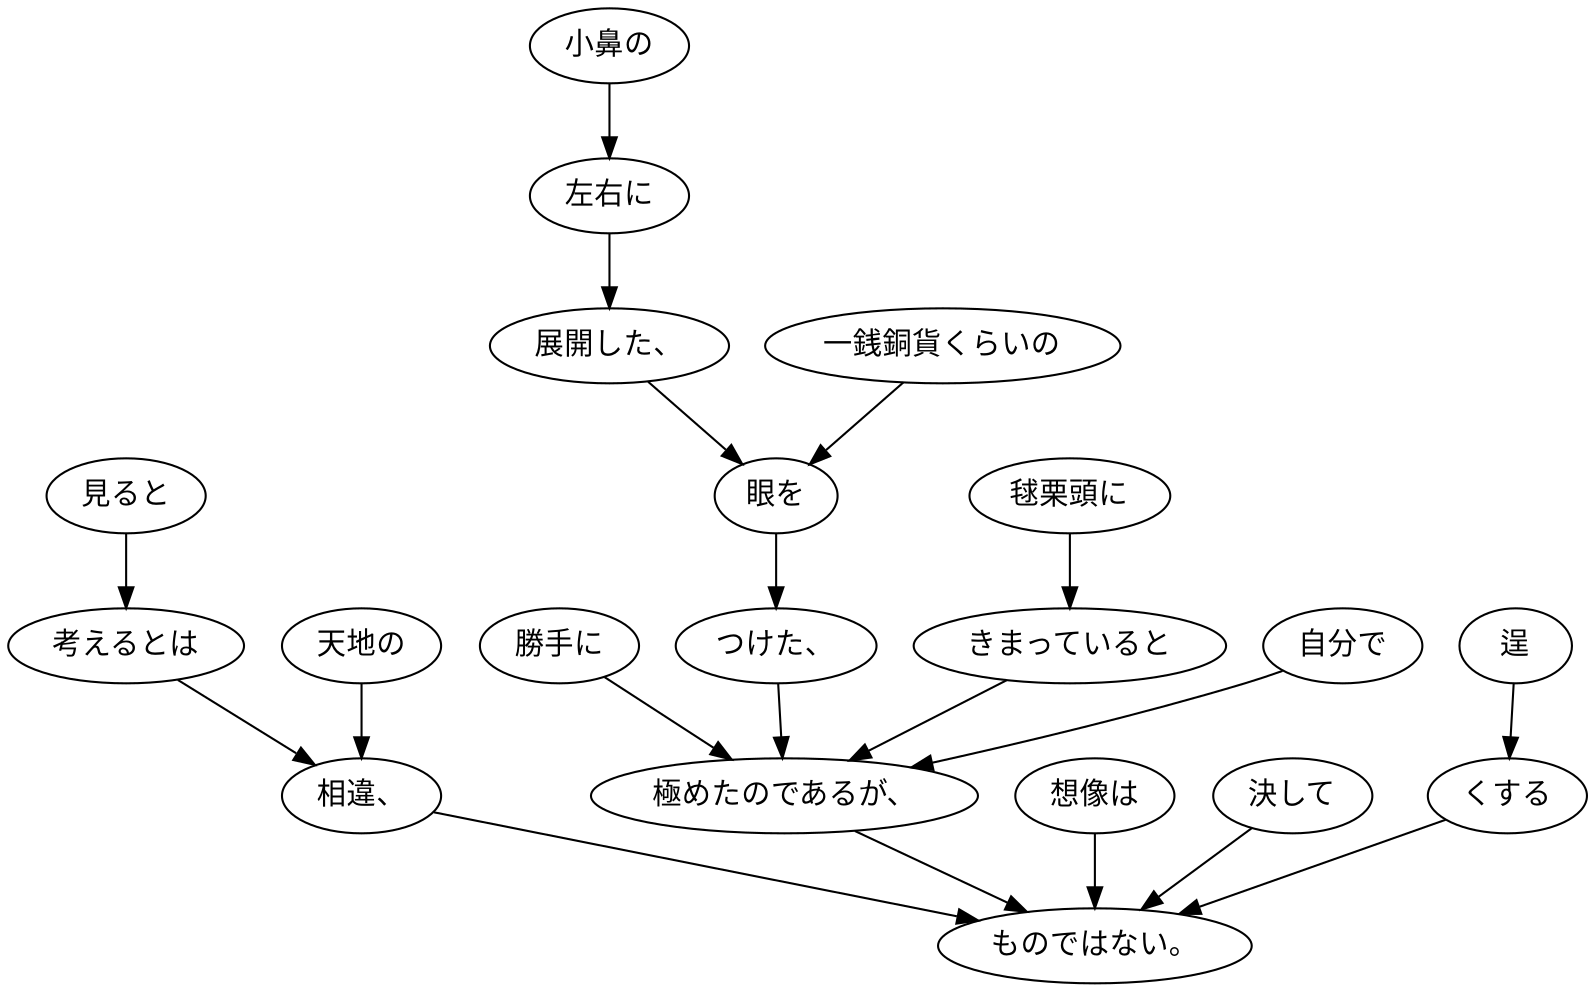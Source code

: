 digraph graph2802 {
	node0 [label="小鼻の"];
	node1 [label="左右に"];
	node2 [label="展開した、"];
	node3 [label="一銭銅貨くらいの"];
	node4 [label="眼を"];
	node5 [label="つけた、"];
	node6 [label="毬栗頭に"];
	node7 [label="きまっていると"];
	node8 [label="自分で"];
	node9 [label="勝手に"];
	node10 [label="極めたのであるが、"];
	node11 [label="見ると"];
	node12 [label="考えるとは"];
	node13 [label="天地の"];
	node14 [label="相違、"];
	node15 [label="想像は"];
	node16 [label="決して"];
	node17 [label="逞"];
	node18 [label="くする"];
	node19 [label="ものではない。"];
	node0 -> node1;
	node1 -> node2;
	node2 -> node4;
	node3 -> node4;
	node4 -> node5;
	node5 -> node10;
	node6 -> node7;
	node7 -> node10;
	node8 -> node10;
	node9 -> node10;
	node10 -> node19;
	node11 -> node12;
	node12 -> node14;
	node13 -> node14;
	node14 -> node19;
	node15 -> node19;
	node16 -> node19;
	node17 -> node18;
	node18 -> node19;
}
